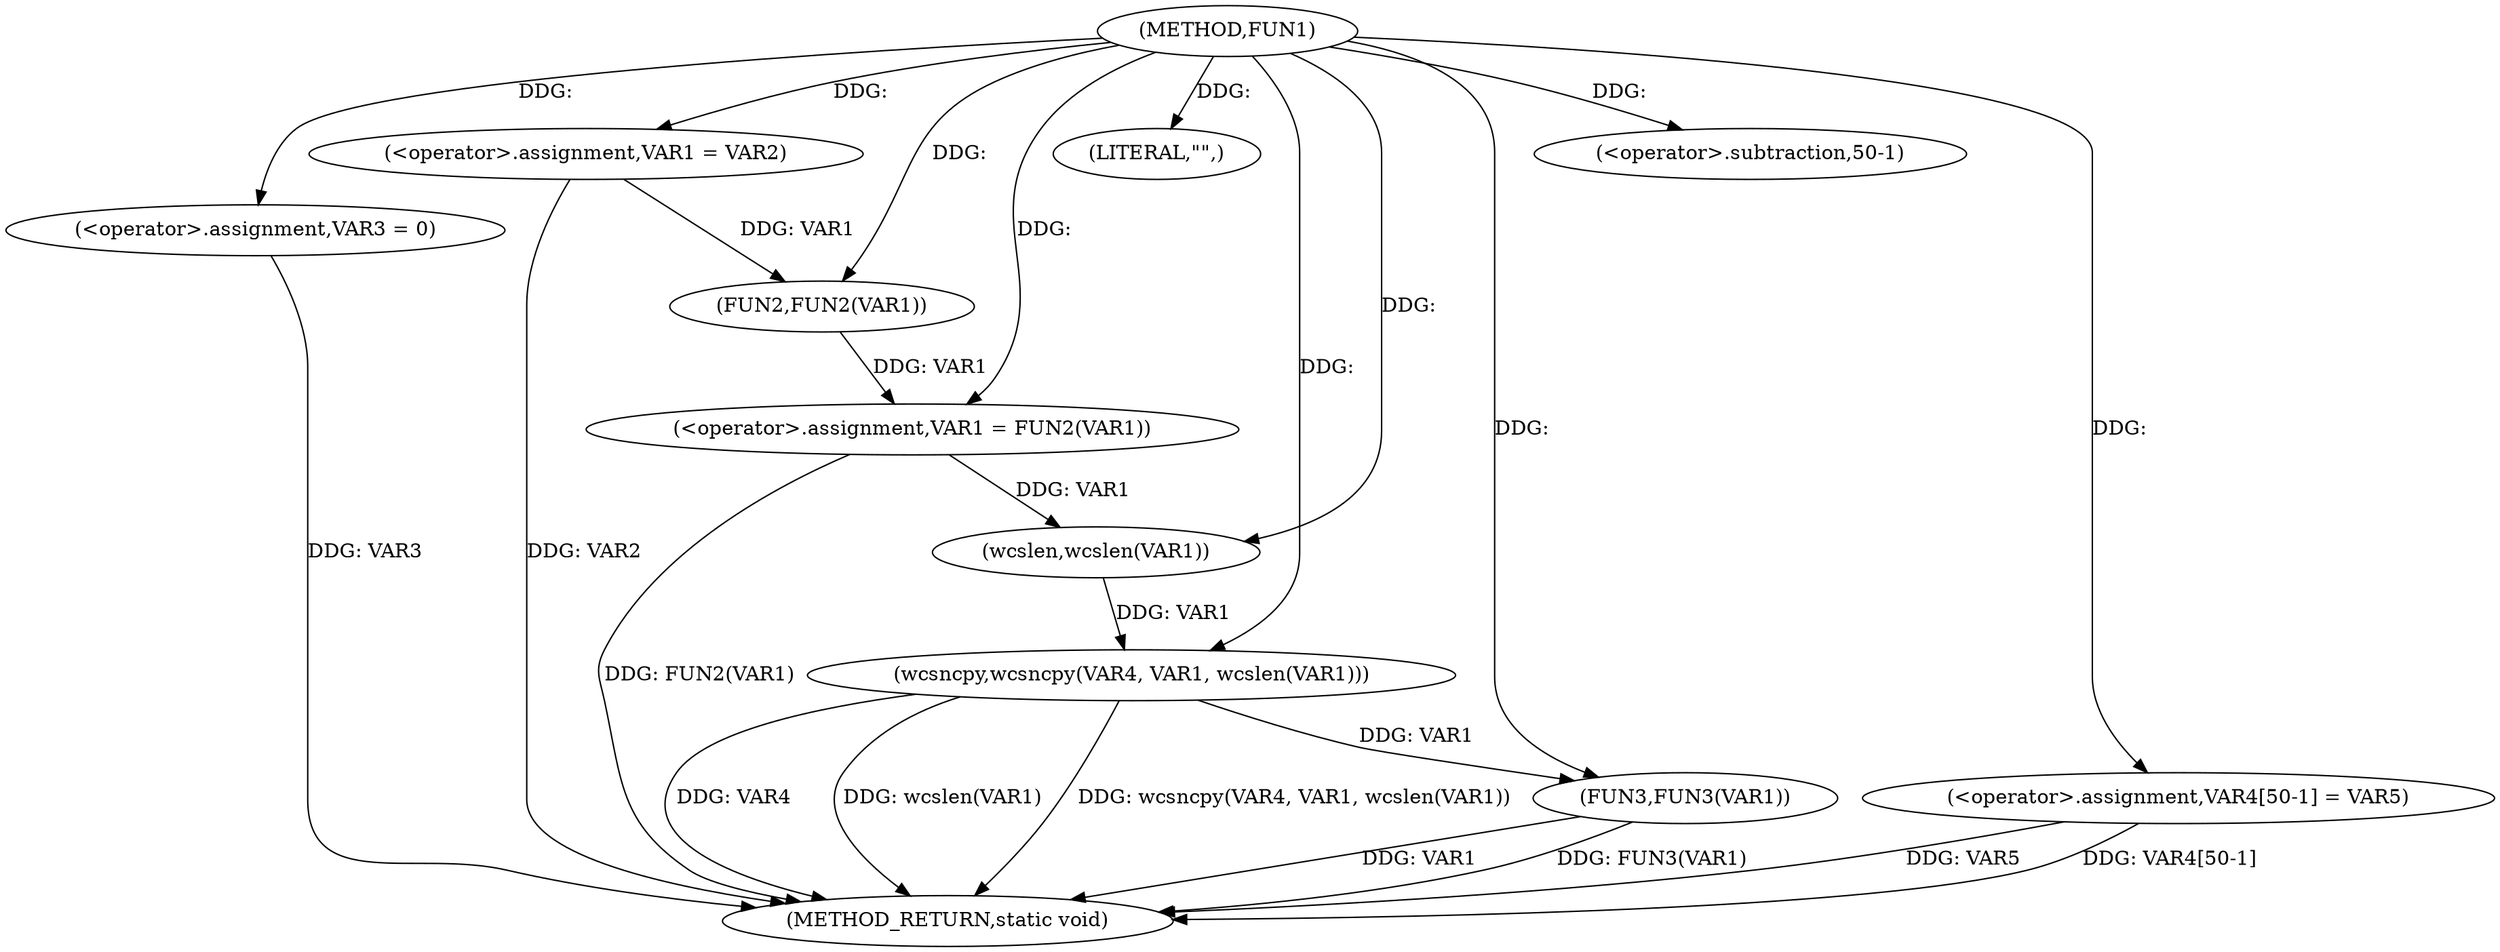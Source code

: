 digraph FUN1 {  
"1000100" [label = "(METHOD,FUN1)" ]
"1000130" [label = "(METHOD_RETURN,static void)" ]
"1000104" [label = "(<operator>.assignment,VAR1 = VAR2)" ]
"1000107" [label = "(<operator>.assignment,VAR3 = 0)" ]
"1000110" [label = "(<operator>.assignment,VAR1 = FUN2(VAR1))" ]
"1000112" [label = "(FUN2,FUN2(VAR1))" ]
"1000115" [label = "(LITERAL,\"\",)" ]
"1000116" [label = "(wcsncpy,wcsncpy(VAR4, VAR1, wcslen(VAR1)))" ]
"1000119" [label = "(wcslen,wcslen(VAR1))" ]
"1000121" [label = "(<operator>.assignment,VAR4[50-1] = VAR5)" ]
"1000124" [label = "(<operator>.subtraction,50-1)" ]
"1000128" [label = "(FUN3,FUN3(VAR1))" ]
  "1000116" -> "1000130"  [ label = "DDG: VAR4"] 
  "1000107" -> "1000130"  [ label = "DDG: VAR3"] 
  "1000128" -> "1000130"  [ label = "DDG: VAR1"] 
  "1000121" -> "1000130"  [ label = "DDG: VAR5"] 
  "1000110" -> "1000130"  [ label = "DDG: FUN2(VAR1)"] 
  "1000121" -> "1000130"  [ label = "DDG: VAR4[50-1]"] 
  "1000128" -> "1000130"  [ label = "DDG: FUN3(VAR1)"] 
  "1000116" -> "1000130"  [ label = "DDG: wcslen(VAR1)"] 
  "1000116" -> "1000130"  [ label = "DDG: wcsncpy(VAR4, VAR1, wcslen(VAR1))"] 
  "1000104" -> "1000130"  [ label = "DDG: VAR2"] 
  "1000100" -> "1000104"  [ label = "DDG: "] 
  "1000100" -> "1000107"  [ label = "DDG: "] 
  "1000112" -> "1000110"  [ label = "DDG: VAR1"] 
  "1000100" -> "1000110"  [ label = "DDG: "] 
  "1000104" -> "1000112"  [ label = "DDG: VAR1"] 
  "1000100" -> "1000112"  [ label = "DDG: "] 
  "1000100" -> "1000115"  [ label = "DDG: "] 
  "1000100" -> "1000116"  [ label = "DDG: "] 
  "1000119" -> "1000116"  [ label = "DDG: VAR1"] 
  "1000110" -> "1000119"  [ label = "DDG: VAR1"] 
  "1000100" -> "1000119"  [ label = "DDG: "] 
  "1000100" -> "1000121"  [ label = "DDG: "] 
  "1000100" -> "1000124"  [ label = "DDG: "] 
  "1000116" -> "1000128"  [ label = "DDG: VAR1"] 
  "1000100" -> "1000128"  [ label = "DDG: "] 
}
